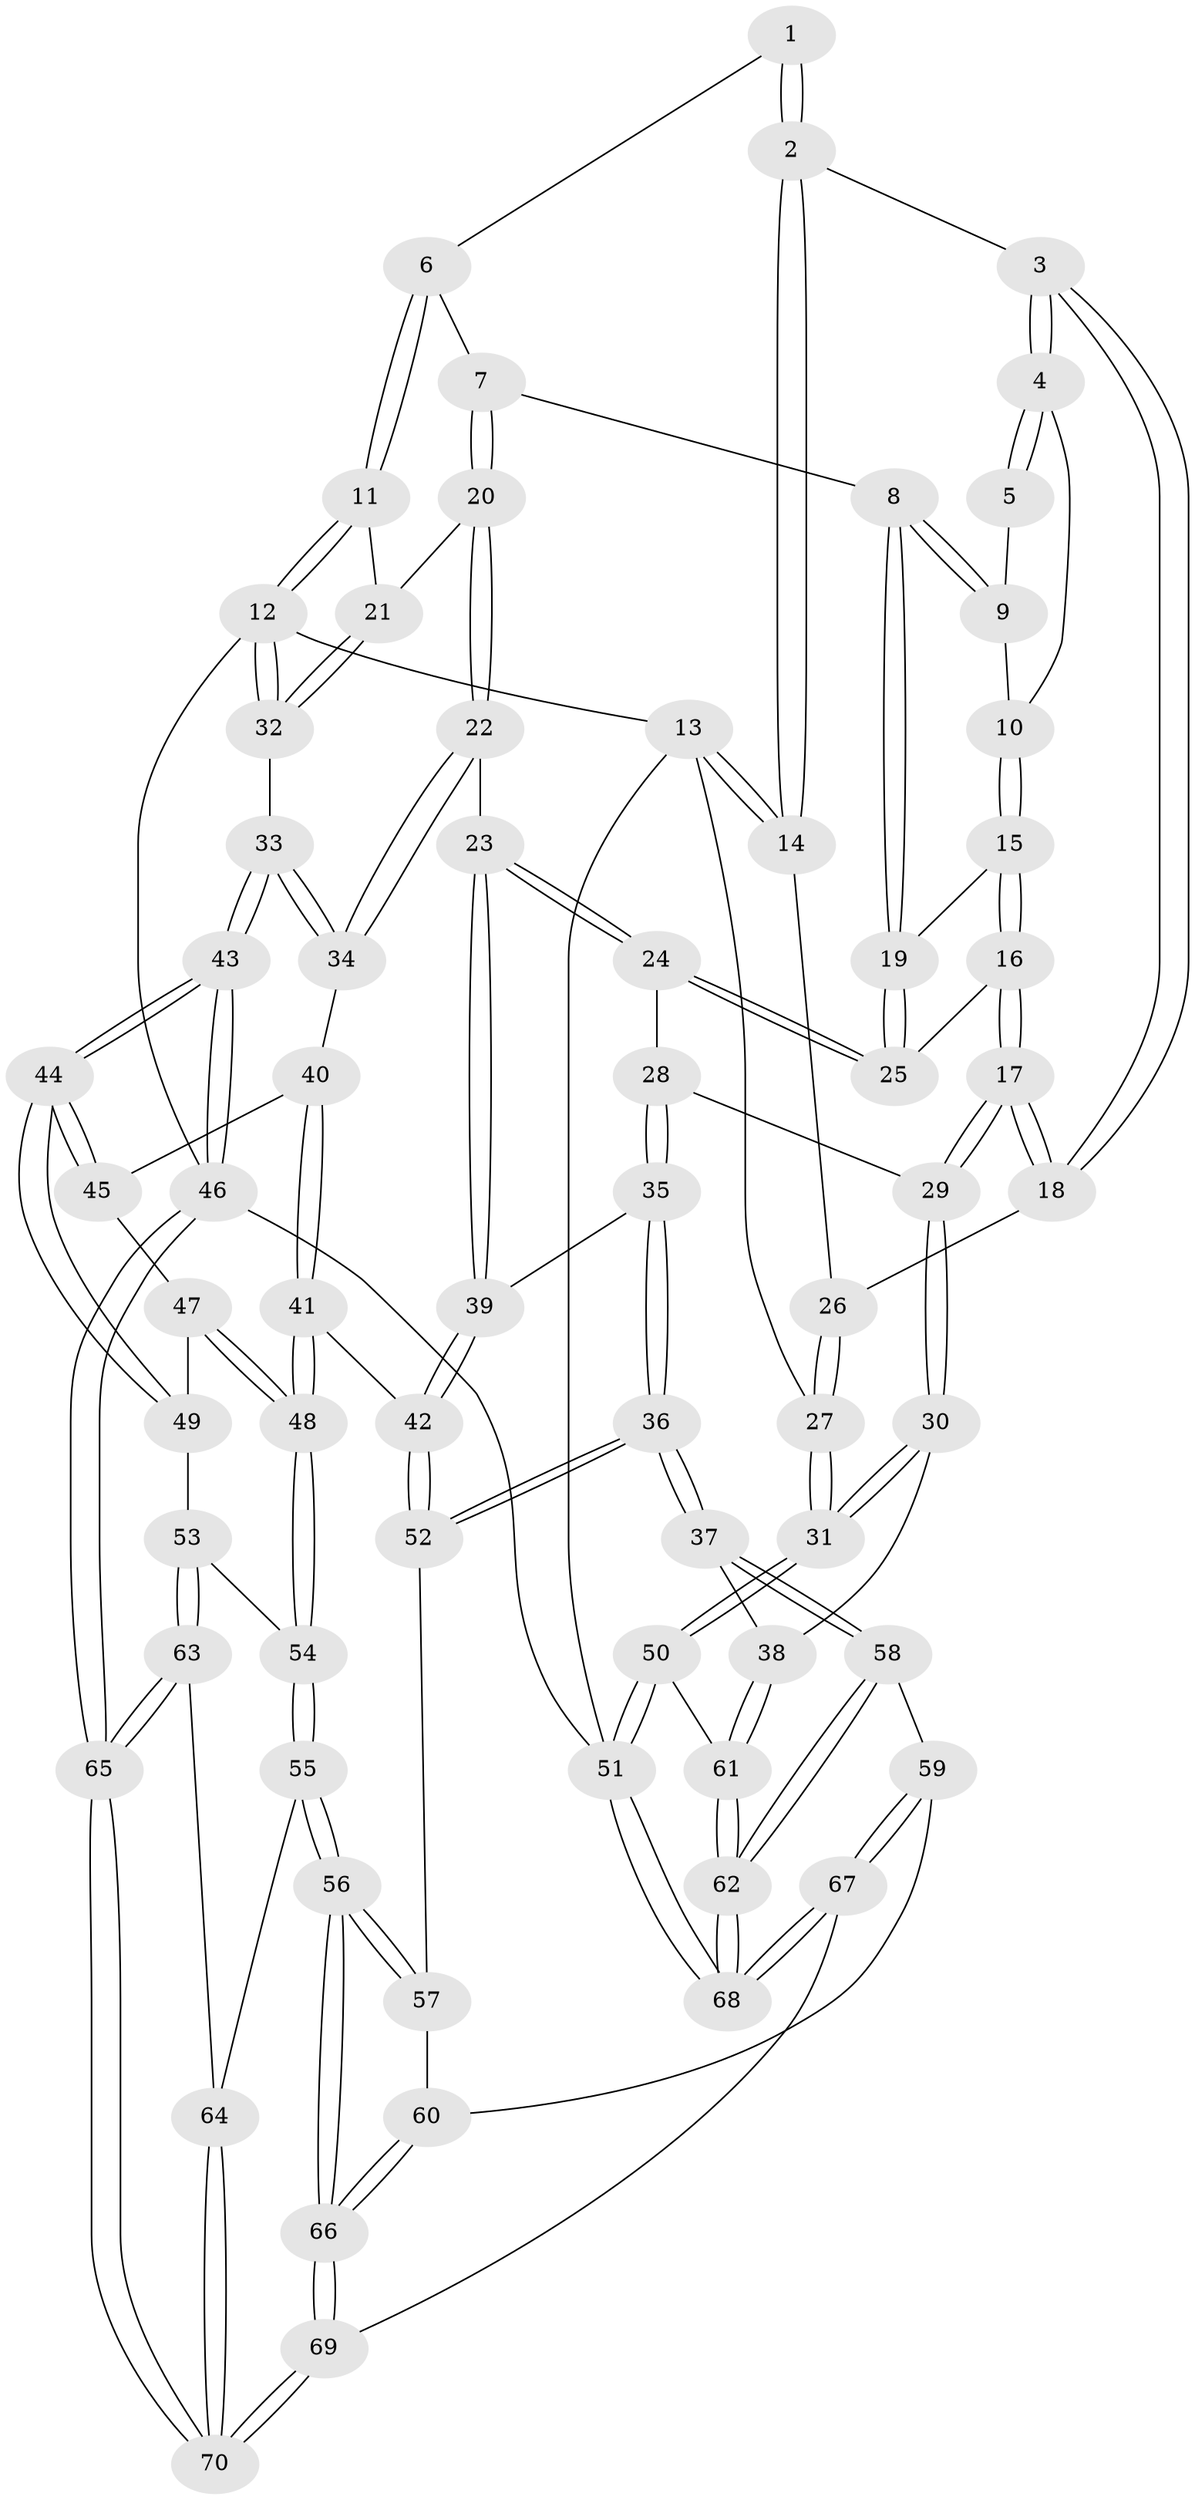 // coarse degree distribution, {3: 0.2727272727272727, 2: 0.09090909090909091, 5: 0.09090909090909091, 4: 0.5, 6: 0.045454545454545456}
// Generated by graph-tools (version 1.1) at 2025/38/03/04/25 23:38:25]
// undirected, 70 vertices, 172 edges
graph export_dot {
  node [color=gray90,style=filled];
  1 [pos="+0.3488601280911255+0"];
  2 [pos="+0+0"];
  3 [pos="+0.1821656033860586+0.07475191985138013"];
  4 [pos="+0.2504101912825323+0.06051787880124946"];
  5 [pos="+0.33564429897830905+0"];
  6 [pos="+0.6023842993104568+0"];
  7 [pos="+0.6066161839654917+0"];
  8 [pos="+0.47687716444132994+0.07770855932500347"];
  9 [pos="+0.34517268051103345+0.02539180395532827"];
  10 [pos="+0.3312604772747565+0.07901484038628505"];
  11 [pos="+1+0"];
  12 [pos="+1+0"];
  13 [pos="+0+0"];
  14 [pos="+0+0"];
  15 [pos="+0.3386440232228131+0.10251578788697786"];
  16 [pos="+0.3017504621477278+0.2101197018778033"];
  17 [pos="+0.2470480019111956+0.25333843604342005"];
  18 [pos="+0.20556212195597234+0.20896245206508746"];
  19 [pos="+0.4693799779940699+0.09505822979024482"];
  20 [pos="+0.7433785195633446+0.1889972145830838"];
  21 [pos="+0.7682207220899809+0.18426770823132907"];
  22 [pos="+0.7404627794150997+0.1939838703132412"];
  23 [pos="+0.6578111556910665+0.31248794565492566"];
  24 [pos="+0.5199756989415835+0.24565246010335046"];
  25 [pos="+0.4700647181540455+0.18809145548547804"];
  26 [pos="+0.07692754444857841+0.1998694940066688"];
  27 [pos="+0+0.41864709002621586"];
  28 [pos="+0.34691723738575464+0.34572524320104403"];
  29 [pos="+0.24800121956391113+0.2743470388038305"];
  30 [pos="+0.02844930772983417+0.5488884232250124"];
  31 [pos="+0+0.535012597584412"];
  32 [pos="+1+0.2844893451499515"];
  33 [pos="+1+0.28676705609603875"];
  34 [pos="+0.9519344921960199+0.42817741722609726"];
  35 [pos="+0.3826277372339824+0.41144733908363523"];
  36 [pos="+0.21625394497190445+0.634943009421726"];
  37 [pos="+0.19671844328181443+0.6446244901554684"];
  38 [pos="+0.17673365196763213+0.6376412330434227"];
  39 [pos="+0.6511122862984545+0.499267934893867"];
  40 [pos="+0.9255428606559574+0.447139873656608"];
  41 [pos="+0.693526355570441+0.526720904108242"];
  42 [pos="+0.6549198658069829+0.5104746574370704"];
  43 [pos="+1+0.7171294581815072"];
  44 [pos="+1+0.7054922557170941"];
  45 [pos="+0.9822967344428166+0.5965811398346137"];
  46 [pos="+1+1"];
  47 [pos="+0.8714049610850062+0.612729929855461"];
  48 [pos="+0.7255254443403137+0.5646336089486463"];
  49 [pos="+0.9489917514732008+0.7046863086346367"];
  50 [pos="+0+0.8169395896877286"];
  51 [pos="+0+1"];
  52 [pos="+0.5902091730948774+0.5839185414973218"];
  53 [pos="+0.8349474038065489+0.7903634706353944"];
  54 [pos="+0.806189639746672+0.7762937654428093"];
  55 [pos="+0.7335665466068192+0.8363728713151785"];
  56 [pos="+0.5994095499766529+0.8394455184671151"];
  57 [pos="+0.560820870487838+0.7082930857018632"];
  58 [pos="+0.26663451601990884+0.770694175119168"];
  59 [pos="+0.36408174923376+0.8153095359551217"];
  60 [pos="+0.3672328159762369+0.8149410053046312"];
  61 [pos="+0.06979517249501262+0.8886220811229376"];
  62 [pos="+0.17345369027823945+1"];
  63 [pos="+1+1"];
  64 [pos="+0.7401593948681484+0.8978141656075553"];
  65 [pos="+1+1"];
  66 [pos="+0.5674225284375515+0.9221690487855262"];
  67 [pos="+0.42348493886281674+1"];
  68 [pos="+0.17658183112468662+1"];
  69 [pos="+0.569760341212926+1"];
  70 [pos="+0.6228404179074628+1"];
  1 -- 2;
  1 -- 2;
  1 -- 6;
  2 -- 3;
  2 -- 14;
  2 -- 14;
  3 -- 4;
  3 -- 4;
  3 -- 18;
  3 -- 18;
  4 -- 5;
  4 -- 5;
  4 -- 10;
  5 -- 9;
  6 -- 7;
  6 -- 11;
  6 -- 11;
  7 -- 8;
  7 -- 20;
  7 -- 20;
  8 -- 9;
  8 -- 9;
  8 -- 19;
  8 -- 19;
  9 -- 10;
  10 -- 15;
  10 -- 15;
  11 -- 12;
  11 -- 12;
  11 -- 21;
  12 -- 13;
  12 -- 32;
  12 -- 32;
  12 -- 46;
  13 -- 14;
  13 -- 14;
  13 -- 27;
  13 -- 51;
  14 -- 26;
  15 -- 16;
  15 -- 16;
  15 -- 19;
  16 -- 17;
  16 -- 17;
  16 -- 25;
  17 -- 18;
  17 -- 18;
  17 -- 29;
  17 -- 29;
  18 -- 26;
  19 -- 25;
  19 -- 25;
  20 -- 21;
  20 -- 22;
  20 -- 22;
  21 -- 32;
  21 -- 32;
  22 -- 23;
  22 -- 34;
  22 -- 34;
  23 -- 24;
  23 -- 24;
  23 -- 39;
  23 -- 39;
  24 -- 25;
  24 -- 25;
  24 -- 28;
  26 -- 27;
  26 -- 27;
  27 -- 31;
  27 -- 31;
  28 -- 29;
  28 -- 35;
  28 -- 35;
  29 -- 30;
  29 -- 30;
  30 -- 31;
  30 -- 31;
  30 -- 38;
  31 -- 50;
  31 -- 50;
  32 -- 33;
  33 -- 34;
  33 -- 34;
  33 -- 43;
  33 -- 43;
  34 -- 40;
  35 -- 36;
  35 -- 36;
  35 -- 39;
  36 -- 37;
  36 -- 37;
  36 -- 52;
  36 -- 52;
  37 -- 38;
  37 -- 58;
  37 -- 58;
  38 -- 61;
  38 -- 61;
  39 -- 42;
  39 -- 42;
  40 -- 41;
  40 -- 41;
  40 -- 45;
  41 -- 42;
  41 -- 48;
  41 -- 48;
  42 -- 52;
  42 -- 52;
  43 -- 44;
  43 -- 44;
  43 -- 46;
  43 -- 46;
  44 -- 45;
  44 -- 45;
  44 -- 49;
  44 -- 49;
  45 -- 47;
  46 -- 65;
  46 -- 65;
  46 -- 51;
  47 -- 48;
  47 -- 48;
  47 -- 49;
  48 -- 54;
  48 -- 54;
  49 -- 53;
  50 -- 51;
  50 -- 51;
  50 -- 61;
  51 -- 68;
  51 -- 68;
  52 -- 57;
  53 -- 54;
  53 -- 63;
  53 -- 63;
  54 -- 55;
  54 -- 55;
  55 -- 56;
  55 -- 56;
  55 -- 64;
  56 -- 57;
  56 -- 57;
  56 -- 66;
  56 -- 66;
  57 -- 60;
  58 -- 59;
  58 -- 62;
  58 -- 62;
  59 -- 60;
  59 -- 67;
  59 -- 67;
  60 -- 66;
  60 -- 66;
  61 -- 62;
  61 -- 62;
  62 -- 68;
  62 -- 68;
  63 -- 64;
  63 -- 65;
  63 -- 65;
  64 -- 70;
  64 -- 70;
  65 -- 70;
  65 -- 70;
  66 -- 69;
  66 -- 69;
  67 -- 68;
  67 -- 68;
  67 -- 69;
  69 -- 70;
  69 -- 70;
}
